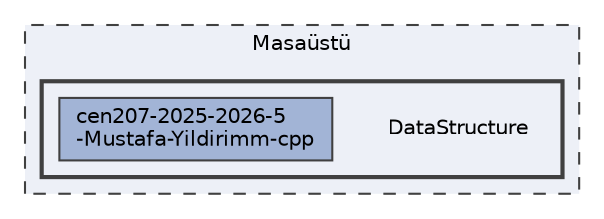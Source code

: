 digraph "C:/Users/ahmet/OneDrive/Masaüstü/DataStructure"
{
 // INTERACTIVE_SVG=YES
 // LATEX_PDF_SIZE
  bgcolor="transparent";
  edge [fontname=Helvetica,fontsize=10,labelfontname=Helvetica,labelfontsize=10];
  node [fontname=Helvetica,fontsize=10,shape=box,height=0.2,width=0.4];
  compound=true
  subgraph clusterdir_dfe968290d3b0ee03e08f374edd30ee3 {
    graph [ bgcolor="#edf0f7", pencolor="grey25", label="Masaüstü", fontname=Helvetica,fontsize=10 style="filled,dashed", URL="dir_dfe968290d3b0ee03e08f374edd30ee3.html",tooltip=""]
  subgraph clusterdir_87f260dbaa04f06c7d57423ba5ebac9d {
    graph [ bgcolor="#edf0f7", pencolor="grey25", label="", fontname=Helvetica,fontsize=10 style="filled,bold", URL="dir_87f260dbaa04f06c7d57423ba5ebac9d.html",tooltip=""]
    dir_87f260dbaa04f06c7d57423ba5ebac9d [shape=plaintext, label="DataStructure"];
  dir_b00da2fab6b604b485869b7d5702ce53 [label="cen207-2025-2026-5\l-Mustafa-Yildirimm-cpp", fillcolor="#a2b4d6", color="grey25", style="filled", URL="dir_b00da2fab6b604b485869b7d5702ce53.html",tooltip=""];
  }
  }
}
